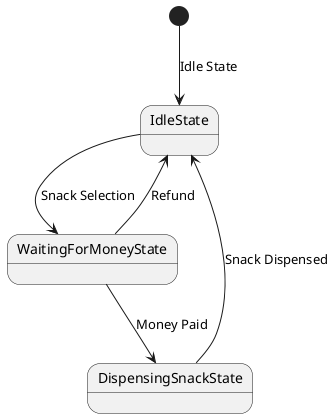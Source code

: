 @startuml
[*] --> IdleState : Idle State
IdleState --> WaitingForMoneyState : Snack Selection
WaitingForMoneyState --> DispensingSnackState : Money Paid
DispensingSnackState --> IdleState : Snack Dispensed
WaitingForMoneyState --> IdleState : Refund
@enduml